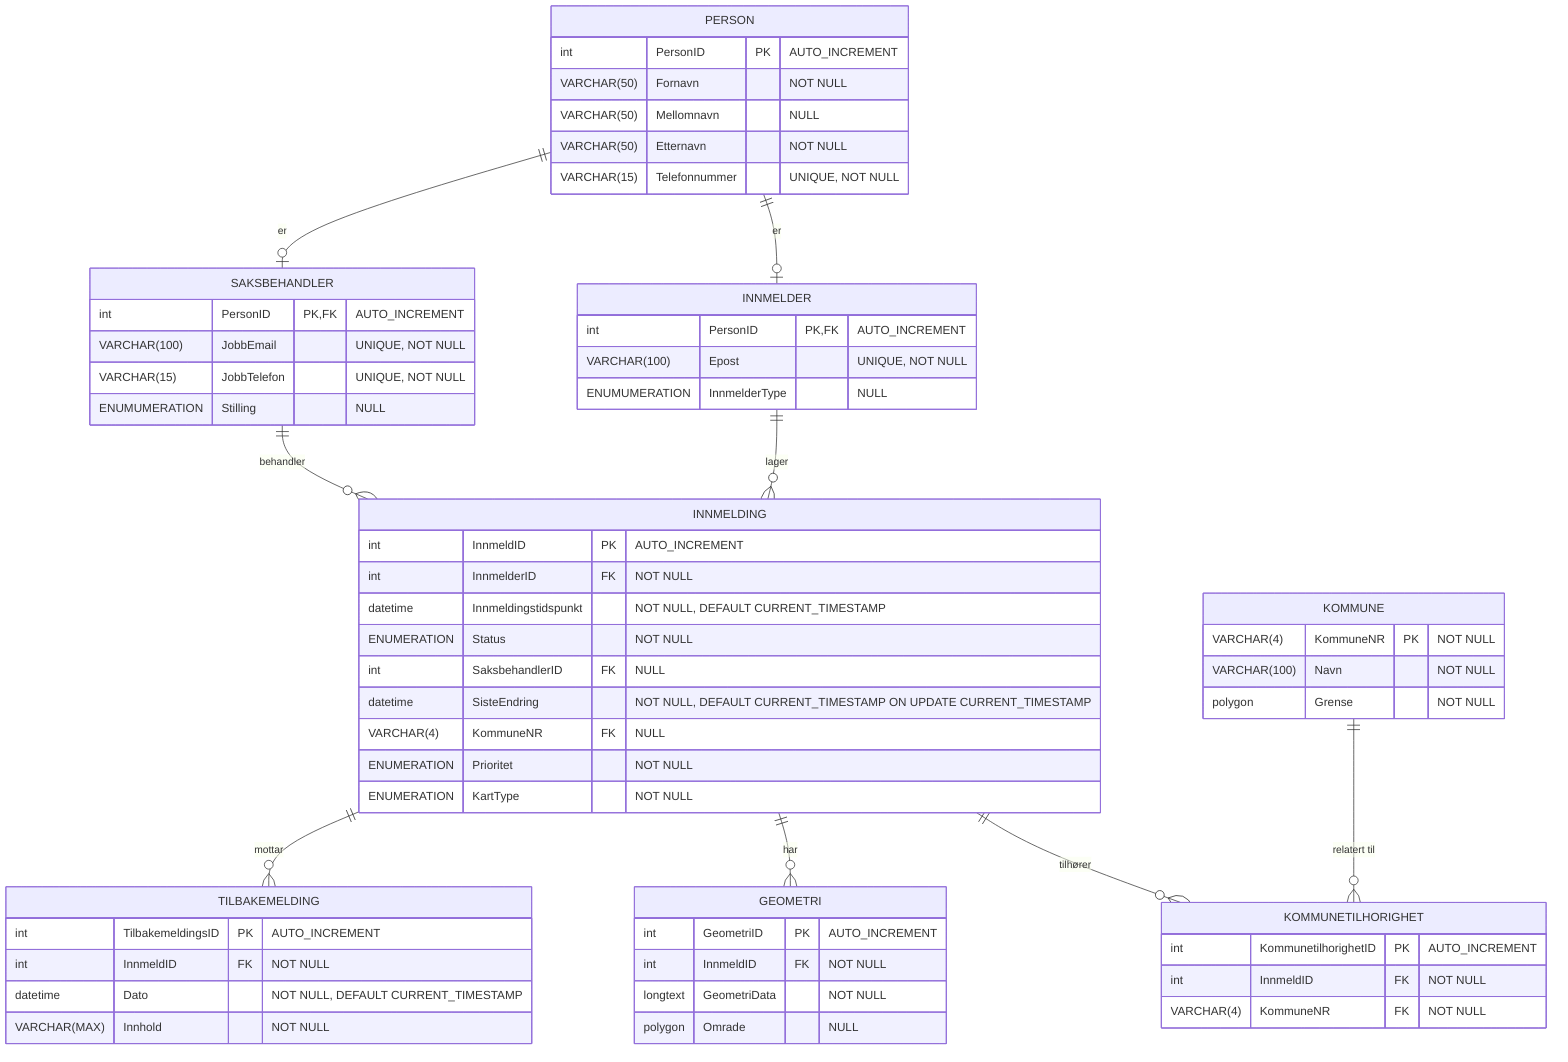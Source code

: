 %%{init: {'themeCSS': 
[
'[id|=entity-PRIORITET] .er.entityBox { fill: #fae4aa; }',
'[id|=entity-STATUS] .er.entityBox { fill: #fae4aa; }',
'[id|=entity-KARTTYPE] .er.entityBox { fill: #fae4aa; }',
'[id|=entity-KOMMUNE] .er.entityBox { fill: #fae4aa; }',
'[id|=entity-INNMELDERTYPE] .er.entityBox { fill: #fae4aa; }',
'[id|=entity-SAKSBEHANDLERTYPE] .er.entityBox { fill: #fae4aa; }',
'[id|=entity-KARTKILDE] .er.entityBox { fill: #9bfa9b; }',
'[id|=entity-KOMMUNETILHORIGHET] .er.entityBox { fill: #9bfa9b; }'
] }}%%

erDiagram

    PERSON {
        int PersonID PK "AUTO_INCREMENT"
        VARCHAR(50) Fornavn "NOT NULL"
        VARCHAR(50) Mellomnavn "NULL"
        VARCHAR(50) Etternavn "NOT NULL"
        VARCHAR(15) Telefonnummer "UNIQUE, NOT NULL"
    }
    PERSON ||--|O INNMELDER : "er"
    PERSON ||--|O SAKSBEHANDLER : "er"
    INNMELDER ||--o{ INNMELDING : "lager"
    INNMELDER {
        int PersonID PK, FK "AUTO_INCREMENT"
        VARCHAR(100) Epost "UNIQUE, NOT NULL"
        ENUMUMERATION InnmelderType "NULL"
    }

    SAKSBEHANDLER ||--o{ INNMELDING : "behandler"
    SAKSBEHANDLER {
        int PersonID PK, FK "AUTO_INCREMENT"
        VARCHAR(100) JobbEmail "UNIQUE, NOT NULL"
        VARCHAR(15) JobbTelefon "UNIQUE, NOT NULL"
        ENUMUMERATION Stilling "NULL"
    }

    INNMELDING ||--o{ KOMMUNETILHORIGHET : "tilhører"
    INNMELDING ||--o{ GEOMETRI : "har"
    INNMELDING ||--o{ TILBAKEMELDING : "mottar"
    INNMELDING {
        int InnmeldID PK "AUTO_INCREMENT"
        int InnmelderID FK "NOT NULL"
        datetime Innmeldingstidspunkt "NOT NULL, DEFAULT CURRENT_TIMESTAMP"
        ENUMERATION Status "NOT NULL"
        int SaksbehandlerID FK "NULL"
        datetime SisteEndring "NOT NULL, DEFAULT CURRENT_TIMESTAMP ON UPDATE CURRENT_TIMESTAMP"
        VARCHAR(4) KommuneNR FK "NULL"
        ENUMERATION Prioritet "NOT NULL"
        ENUMERATION KartType "NOT NULL"
    }

    GEOMETRI {
        int GeometriID PK "AUTO_INCREMENT"
        int InnmeldID FK "NOT NULL"
        longtext GeometriData "NOT NULL"
        polygon Omrade "NULL"
    }

    KOMMUNE ||--o{ KOMMUNETILHORIGHET : "relatert til" 
    KOMMUNE {
        VARCHAR(4) KommuneNR PK "NOT NULL"
        VARCHAR(100) Navn "NOT NULL"
        polygon Grense "NOT NULL"
    }
    KOMMUNETILHORIGHET {
        int KommunetilhorighetID PK "AUTO_INCREMENT"
        int InnmeldID FK "NOT NULL"
        VARCHAR(4) KommuneNR FK "NOT NULL"
    }
    TILBAKEMELDING {
        int TilbakemeldingsID PK "AUTO_INCREMENT"
        int InnmeldID FK "NOT NULL"
        datetime Dato "NOT NULL, DEFAULT CURRENT_TIMESTAMP"
        VARCHAR(MAX) Innhold "NOT NULL"
    }